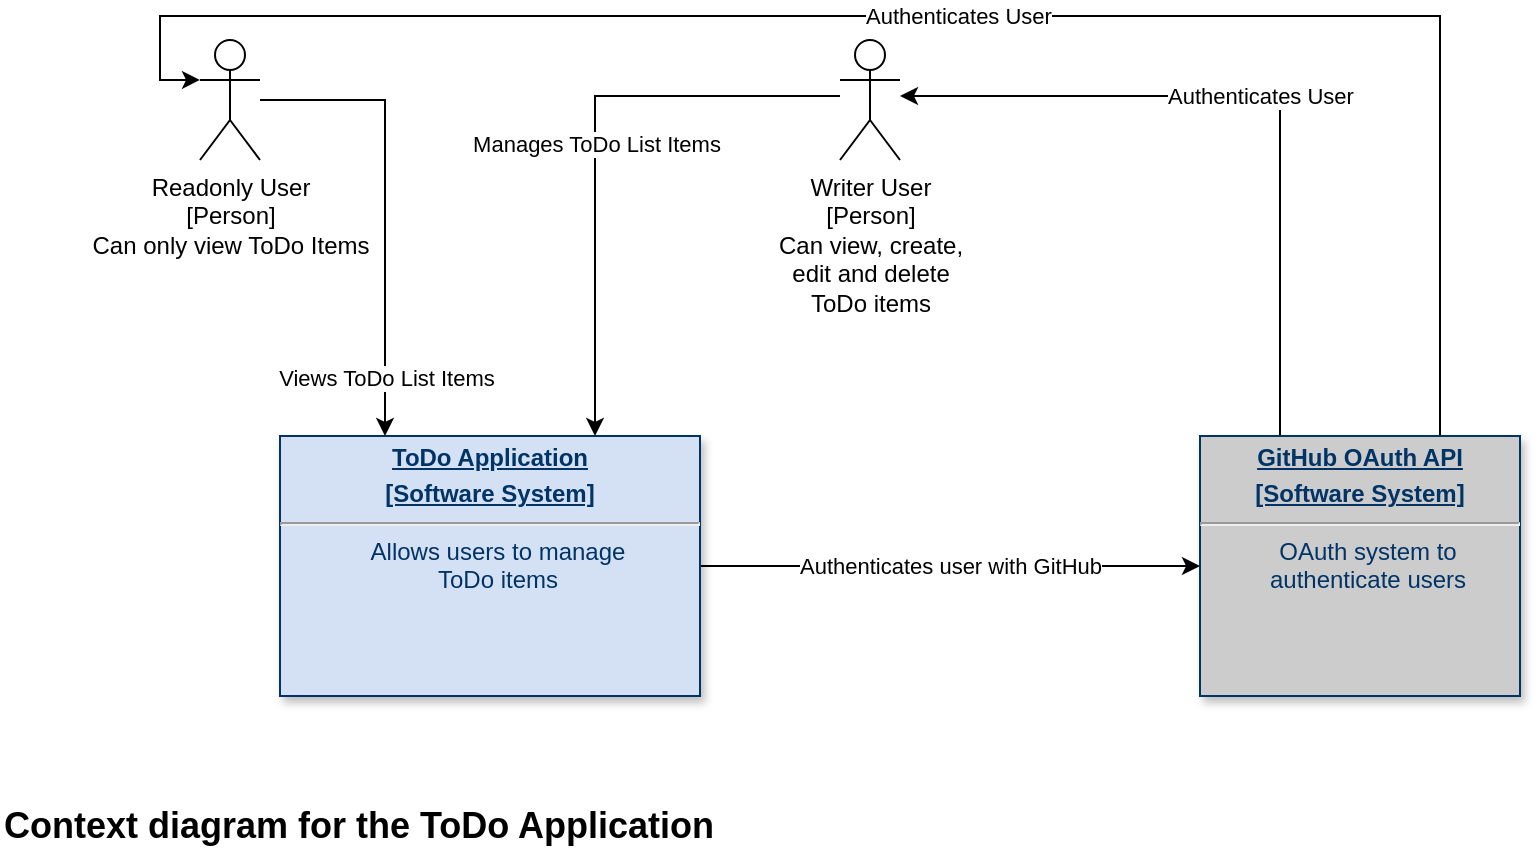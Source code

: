 <mxfile version="16.0.3" type="device"><diagram name="Page-1" id="efa7a0a1-bf9b-a30e-e6df-94a7791c09e9"><mxGraphModel dx="1422" dy="755" grid="1" gridSize="10" guides="1" tooltips="1" connect="1" arrows="1" fold="1" page="1" pageScale="1" pageWidth="826" pageHeight="1169" background="none" math="0" shadow="0"><root><mxCell id="0"/><mxCell id="1" parent="0"/><mxCell id="2F_Spc6hzPjzZT0Xnw-x-121" value="Authenticates User" style="edgeStyle=orthogonalEdgeStyle;rounded=0;orthogonalLoop=1;jettySize=auto;html=1;exitX=0.25;exitY=0;exitDx=0;exitDy=0;" parent="1" source="19" target="2F_Spc6hzPjzZT0Xnw-x-117" edge="1"><mxGeometry relative="1" as="geometry"><Array as="points"><mxPoint x="680" y="70"/></Array></mxGeometry></mxCell><mxCell id="2F_Spc6hzPjzZT0Xnw-x-122" value="Authenticates User" style="edgeStyle=orthogonalEdgeStyle;rounded=0;orthogonalLoop=1;jettySize=auto;html=1;exitX=0.75;exitY=0;exitDx=0;exitDy=0;entryX=0;entryY=0.333;entryDx=0;entryDy=0;entryPerimeter=0;" parent="1" source="19" target="2F_Spc6hzPjzZT0Xnw-x-114" edge="1"><mxGeometry relative="1" as="geometry"><Array as="points"><mxPoint x="760" y="30"/><mxPoint x="120" y="30"/><mxPoint x="120" y="62"/></Array></mxGeometry></mxCell><mxCell id="19" value="&lt;p style=&quot;margin: 4px 0px 0px ; text-decoration: underline&quot;&gt;&lt;b&gt;GitHub OAuth API&lt;/b&gt;&lt;/p&gt;&lt;p style=&quot;margin: 4px 0px 0px ; text-decoration: underline&quot;&gt;&lt;b&gt;[Software System]&lt;/b&gt;&lt;/p&gt;&lt;hr&gt;&lt;p style=&quot;margin: 0px ; margin-left: 8px&quot;&gt;OAuth system to&lt;/p&gt;&lt;p style=&quot;margin: 0px ; margin-left: 8px&quot;&gt;authenticate users&lt;/p&gt;" style="verticalAlign=top;align=center;overflow=fill;fontSize=12;fontFamily=Helvetica;html=1;strokeColor=#003366;shadow=1;fillColor=#CCCCCC;fontColor=#003366" parent="1" vertex="1"><mxGeometry x="640" y="240" width="160" height="130" as="geometry"/></mxCell><mxCell id="2F_Spc6hzPjzZT0Xnw-x-120" value="Authenticates user with GitHub" style="edgeStyle=orthogonalEdgeStyle;rounded=0;orthogonalLoop=1;jettySize=auto;html=1;entryX=0;entryY=0.5;entryDx=0;entryDy=0;" parent="1" source="25" target="19" edge="1"><mxGeometry relative="1" as="geometry"/></mxCell><mxCell id="25" value="&lt;p style=&quot;margin: 0px ; margin-top: 4px ; text-align: center ; text-decoration: underline&quot;&gt;&lt;b&gt;ToDo Application&lt;/b&gt;&lt;/p&gt;&lt;p style=&quot;margin: 0px ; margin-top: 4px ; text-align: center ; text-decoration: underline&quot;&gt;&lt;b&gt;[Software System]&lt;/b&gt;&lt;/p&gt;&lt;hr&gt;&lt;p style=&quot;text-align: center ; margin: 0px 0px 0px 8px&quot;&gt;Allows users to manage&lt;/p&gt;&lt;p style=&quot;text-align: center ; margin: 0px 0px 0px 8px&quot;&gt;ToDo items&lt;/p&gt;" style="verticalAlign=top;align=left;overflow=fill;fontSize=12;fontFamily=Helvetica;html=1;strokeColor=#003366;shadow=1;fillColor=#D4E1F5;fontColor=#003366" parent="1" vertex="1"><mxGeometry x="180" y="240" width="210" height="130" as="geometry"/></mxCell><mxCell id="2F_Spc6hzPjzZT0Xnw-x-118" value="Views ToDo List Items" style="edgeStyle=orthogonalEdgeStyle;rounded=0;orthogonalLoop=1;jettySize=auto;html=1;entryX=0.25;entryY=0;entryDx=0;entryDy=0;" parent="1" source="2F_Spc6hzPjzZT0Xnw-x-114" target="25" edge="1"><mxGeometry x="0.74" relative="1" as="geometry"><mxPoint y="1" as="offset"/></mxGeometry></mxCell><mxCell id="2F_Spc6hzPjzZT0Xnw-x-114" value="Readonly User&lt;br&gt;[Person]&lt;br&gt;Can only view ToDo Items" style="shape=umlActor;verticalLabelPosition=bottom;verticalAlign=top;html=1;outlineConnect=0;" parent="1" vertex="1"><mxGeometry x="140" y="42" width="30" height="60" as="geometry"/></mxCell><mxCell id="2F_Spc6hzPjzZT0Xnw-x-119" value="Manages ToDo List Items" style="edgeStyle=orthogonalEdgeStyle;rounded=0;orthogonalLoop=1;jettySize=auto;html=1;entryX=0.75;entryY=0;entryDx=0;entryDy=0;" parent="1" source="2F_Spc6hzPjzZT0Xnw-x-117" target="25" edge="1"><mxGeometry relative="1" as="geometry"><Array as="points"><mxPoint x="338" y="70"/></Array></mxGeometry></mxCell><mxCell id="2F_Spc6hzPjzZT0Xnw-x-117" value="Writer User&lt;br&gt;[Person]&lt;br&gt;Can view, create,&lt;br&gt;edit and delete&lt;br&gt;ToDo items" style="shape=umlActor;verticalLabelPosition=bottom;verticalAlign=top;html=1;outlineConnect=0;" parent="1" vertex="1"><mxGeometry x="460" y="42" width="30" height="60" as="geometry"/></mxCell><mxCell id="2c5o4pbjLajXVh9jGjtx-25" value="&lt;b&gt;&lt;font style=&quot;font-size: 18px&quot;&gt;Context diagram for the ToDo Application&lt;/font&gt;&lt;/b&gt;" style="text;html=1;strokeColor=none;fillColor=none;align=left;verticalAlign=middle;whiteSpace=wrap;rounded=0;" vertex="1" parent="1"><mxGeometry x="40" y="420" width="380" height="30" as="geometry"/></mxCell></root></mxGraphModel></diagram></mxfile>